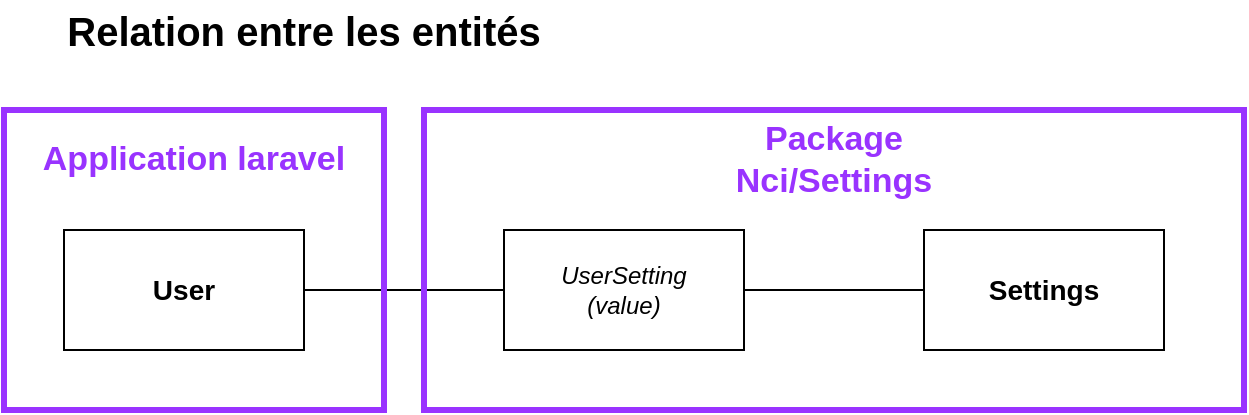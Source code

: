 <mxfile>
    <diagram id="FxOiAf9DmGPi-fnkN97i" name="Page-1">
        <mxGraphModel dx="438" dy="671" grid="1" gridSize="10" guides="1" tooltips="1" connect="1" arrows="1" fold="1" page="1" pageScale="1" pageWidth="827" pageHeight="1169" math="0" shadow="0">
            <root>
                <mxCell id="0"/>
                <mxCell id="1" parent="0"/>
                <mxCell id="30" style="edgeStyle=none;html=1;exitX=1;exitY=0.5;exitDx=0;exitDy=0;entryX=0;entryY=0.5;entryDx=0;entryDy=0;endArrow=none;endFill=0;" parent="1" source="11" target="17" edge="1">
                    <mxGeometry relative="1" as="geometry"/>
                </mxCell>
                <mxCell id="11" value="&lt;b&gt;&lt;font style=&quot;font-size: 14px&quot;&gt;User&lt;/font&gt;&lt;/b&gt;" style="rounded=0;whiteSpace=wrap;html=1;" parent="1" vertex="1">
                    <mxGeometry x="150" y="190" width="120" height="60" as="geometry"/>
                </mxCell>
                <mxCell id="12" value="&lt;b&gt;&lt;font style=&quot;font-size: 14px&quot;&gt;Settings&lt;br&gt;&lt;/font&gt;&lt;/b&gt;" style="rounded=0;whiteSpace=wrap;html=1;" parent="1" vertex="1">
                    <mxGeometry x="580" y="190" width="120" height="60" as="geometry"/>
                </mxCell>
                <mxCell id="26" style="edgeStyle=none;html=1;exitX=1;exitY=0.5;exitDx=0;exitDy=0;endArrow=none;endFill=0;" parent="1" source="17" edge="1">
                    <mxGeometry relative="1" as="geometry">
                        <mxPoint x="580" y="220" as="targetPoint"/>
                    </mxGeometry>
                </mxCell>
                <mxCell id="17" value="&lt;i&gt;UserSetting&lt;br&gt;(value)&lt;br&gt;&lt;/i&gt;" style="rounded=0;whiteSpace=wrap;html=1;" parent="1" vertex="1">
                    <mxGeometry x="370" y="190" width="120" height="60" as="geometry"/>
                </mxCell>
                <mxCell id="31" value="Relation entre les entités" style="text;html=1;strokeColor=none;fillColor=none;align=center;verticalAlign=middle;whiteSpace=wrap;rounded=0;fontStyle=1;fontSize=20;" parent="1" vertex="1">
                    <mxGeometry x="140" y="75" width="260" height="30" as="geometry"/>
                </mxCell>
                <mxCell id="33" value="" style="rounded=0;whiteSpace=wrap;html=1;fillColor=none;fontColor=#ffffff;strokeColor=#9933FF;strokeWidth=3;" vertex="1" parent="1">
                    <mxGeometry x="330" y="130" width="410" height="150" as="geometry"/>
                </mxCell>
                <mxCell id="37" value="Package Nci/Settings" style="text;html=1;strokeColor=none;fillColor=none;align=center;verticalAlign=middle;whiteSpace=wrap;rounded=0;fontColor=#9933FF;fontStyle=1;fontSize=17;" vertex="1" parent="1">
                    <mxGeometry x="455" y="140" width="160" height="30" as="geometry"/>
                </mxCell>
                <mxCell id="38" value="" style="rounded=0;whiteSpace=wrap;html=1;fontSize=17;fontColor=#9933FF;strokeColor=#9933FF;strokeWidth=3;fillColor=none;" vertex="1" parent="1">
                    <mxGeometry x="120" y="130" width="190" height="150" as="geometry"/>
                </mxCell>
                <mxCell id="40" value="Application laravel" style="text;html=1;strokeColor=none;fillColor=none;align=center;verticalAlign=middle;whiteSpace=wrap;rounded=0;fontColor=#9933FF;fontStyle=1;fontSize=17;" vertex="1" parent="1">
                    <mxGeometry x="135" y="140" width="160" height="30" as="geometry"/>
                </mxCell>
            </root>
        </mxGraphModel>
    </diagram>
</mxfile>